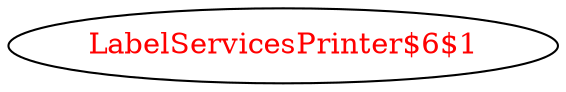 digraph dependencyGraph {
 concentrate=true;
 ranksep="2.0";
 rankdir="LR"; 
 splines="ortho";
"LabelServicesPrinter$6$1" [fontcolor="red"];
}